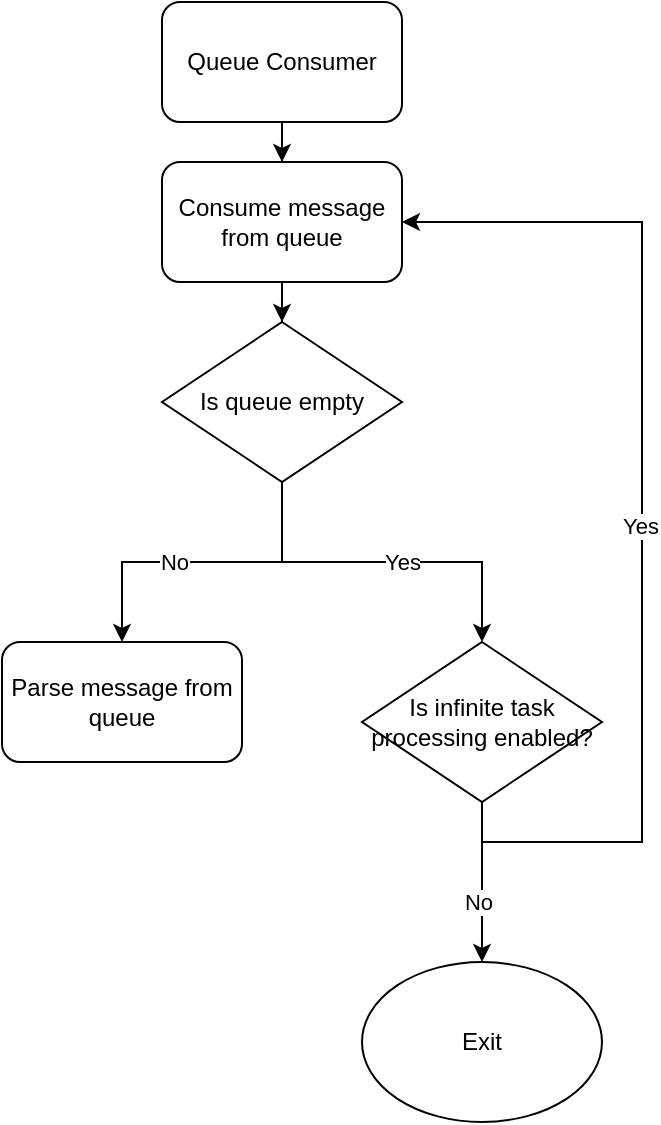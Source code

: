 <mxfile version="27.1.4">
  <diagram name="Page-1" id="APAhfjn8cSoEAcbPUG3s">
    <mxGraphModel dx="925" dy="555" grid="1" gridSize="10" guides="1" tooltips="1" connect="1" arrows="1" fold="1" page="1" pageScale="1" pageWidth="827" pageHeight="1169" math="0" shadow="0">
      <root>
        <mxCell id="0" />
        <mxCell id="1" parent="0" />
        <mxCell id="s0BPI6kT1dO3Of0_2QOO-3" style="edgeStyle=orthogonalEdgeStyle;rounded=0;orthogonalLoop=1;jettySize=auto;html=1;entryX=0.5;entryY=0;entryDx=0;entryDy=0;" edge="1" parent="1" source="s0BPI6kT1dO3Of0_2QOO-1" target="s0BPI6kT1dO3Of0_2QOO-2">
          <mxGeometry relative="1" as="geometry" />
        </mxCell>
        <mxCell id="s0BPI6kT1dO3Of0_2QOO-1" value="Queue Consumer" style="rounded=1;whiteSpace=wrap;html=1;" vertex="1" parent="1">
          <mxGeometry x="240" y="80" width="120" height="60" as="geometry" />
        </mxCell>
        <mxCell id="s0BPI6kT1dO3Of0_2QOO-20" style="edgeStyle=orthogonalEdgeStyle;rounded=0;orthogonalLoop=1;jettySize=auto;html=1;entryX=0.5;entryY=0;entryDx=0;entryDy=0;" edge="1" parent="1" source="s0BPI6kT1dO3Of0_2QOO-2" target="s0BPI6kT1dO3Of0_2QOO-5">
          <mxGeometry relative="1" as="geometry" />
        </mxCell>
        <mxCell id="s0BPI6kT1dO3Of0_2QOO-2" value="Consume message from queue" style="rounded=1;whiteSpace=wrap;html=1;" vertex="1" parent="1">
          <mxGeometry x="240" y="160" width="120" height="60" as="geometry" />
        </mxCell>
        <mxCell id="s0BPI6kT1dO3Of0_2QOO-13" style="edgeStyle=orthogonalEdgeStyle;rounded=0;orthogonalLoop=1;jettySize=auto;html=1;exitX=0.5;exitY=1;exitDx=0;exitDy=0;" edge="1" parent="1" source="s0BPI6kT1dO3Of0_2QOO-5" target="s0BPI6kT1dO3Of0_2QOO-7">
          <mxGeometry relative="1" as="geometry" />
        </mxCell>
        <mxCell id="s0BPI6kT1dO3Of0_2QOO-14" value="Yes" style="edgeLabel;html=1;align=center;verticalAlign=middle;resizable=0;points=[];" vertex="1" connectable="0" parent="s0BPI6kT1dO3Of0_2QOO-13">
          <mxGeometry x="0.109" relative="1" as="geometry">
            <mxPoint as="offset" />
          </mxGeometry>
        </mxCell>
        <mxCell id="s0BPI6kT1dO3Of0_2QOO-22" style="edgeStyle=orthogonalEdgeStyle;rounded=0;orthogonalLoop=1;jettySize=auto;html=1;" edge="1" parent="1" source="s0BPI6kT1dO3Of0_2QOO-5" target="s0BPI6kT1dO3Of0_2QOO-21">
          <mxGeometry relative="1" as="geometry" />
        </mxCell>
        <mxCell id="s0BPI6kT1dO3Of0_2QOO-23" value="No" style="edgeLabel;html=1;align=center;verticalAlign=middle;resizable=0;points=[];" vertex="1" connectable="0" parent="s0BPI6kT1dO3Of0_2QOO-22">
          <mxGeometry x="0.176" relative="1" as="geometry">
            <mxPoint as="offset" />
          </mxGeometry>
        </mxCell>
        <mxCell id="s0BPI6kT1dO3Of0_2QOO-5" value="Is queue empty" style="rhombus;whiteSpace=wrap;html=1;" vertex="1" parent="1">
          <mxGeometry x="240" y="240" width="120" height="80" as="geometry" />
        </mxCell>
        <mxCell id="s0BPI6kT1dO3Of0_2QOO-15" style="edgeStyle=orthogonalEdgeStyle;rounded=0;orthogonalLoop=1;jettySize=auto;html=1;exitX=0.5;exitY=1;exitDx=0;exitDy=0;entryX=1;entryY=0.5;entryDx=0;entryDy=0;" edge="1" parent="1" source="s0BPI6kT1dO3Of0_2QOO-7" target="s0BPI6kT1dO3Of0_2QOO-2">
          <mxGeometry relative="1" as="geometry">
            <Array as="points">
              <mxPoint x="400" y="500" />
              <mxPoint x="480" y="500" />
              <mxPoint x="480" y="190" />
            </Array>
          </mxGeometry>
        </mxCell>
        <mxCell id="s0BPI6kT1dO3Of0_2QOO-16" value="Yes" style="edgeLabel;html=1;align=center;verticalAlign=middle;resizable=0;points=[];" vertex="1" connectable="0" parent="s0BPI6kT1dO3Of0_2QOO-15">
          <mxGeometry x="-0.027" y="1" relative="1" as="geometry">
            <mxPoint as="offset" />
          </mxGeometry>
        </mxCell>
        <mxCell id="s0BPI6kT1dO3Of0_2QOO-18" style="edgeStyle=orthogonalEdgeStyle;rounded=0;orthogonalLoop=1;jettySize=auto;html=1;entryX=0.5;entryY=0;entryDx=0;entryDy=0;" edge="1" parent="1" source="s0BPI6kT1dO3Of0_2QOO-7" target="s0BPI6kT1dO3Of0_2QOO-17">
          <mxGeometry relative="1" as="geometry" />
        </mxCell>
        <mxCell id="s0BPI6kT1dO3Of0_2QOO-19" value="No" style="edgeLabel;html=1;align=center;verticalAlign=middle;resizable=0;points=[];" vertex="1" connectable="0" parent="s0BPI6kT1dO3Of0_2QOO-18">
          <mxGeometry x="0.232" y="-2" relative="1" as="geometry">
            <mxPoint as="offset" />
          </mxGeometry>
        </mxCell>
        <mxCell id="s0BPI6kT1dO3Of0_2QOO-7" value="Is infinite task processing enabled?" style="rhombus;whiteSpace=wrap;html=1;" vertex="1" parent="1">
          <mxGeometry x="340" y="400" width="120" height="80" as="geometry" />
        </mxCell>
        <mxCell id="s0BPI6kT1dO3Of0_2QOO-17" value="Exit" style="ellipse;whiteSpace=wrap;html=1;" vertex="1" parent="1">
          <mxGeometry x="340" y="560" width="120" height="80" as="geometry" />
        </mxCell>
        <mxCell id="s0BPI6kT1dO3Of0_2QOO-21" value="Parse message from queue" style="rounded=1;whiteSpace=wrap;html=1;" vertex="1" parent="1">
          <mxGeometry x="160" y="400" width="120" height="60" as="geometry" />
        </mxCell>
      </root>
    </mxGraphModel>
  </diagram>
</mxfile>
